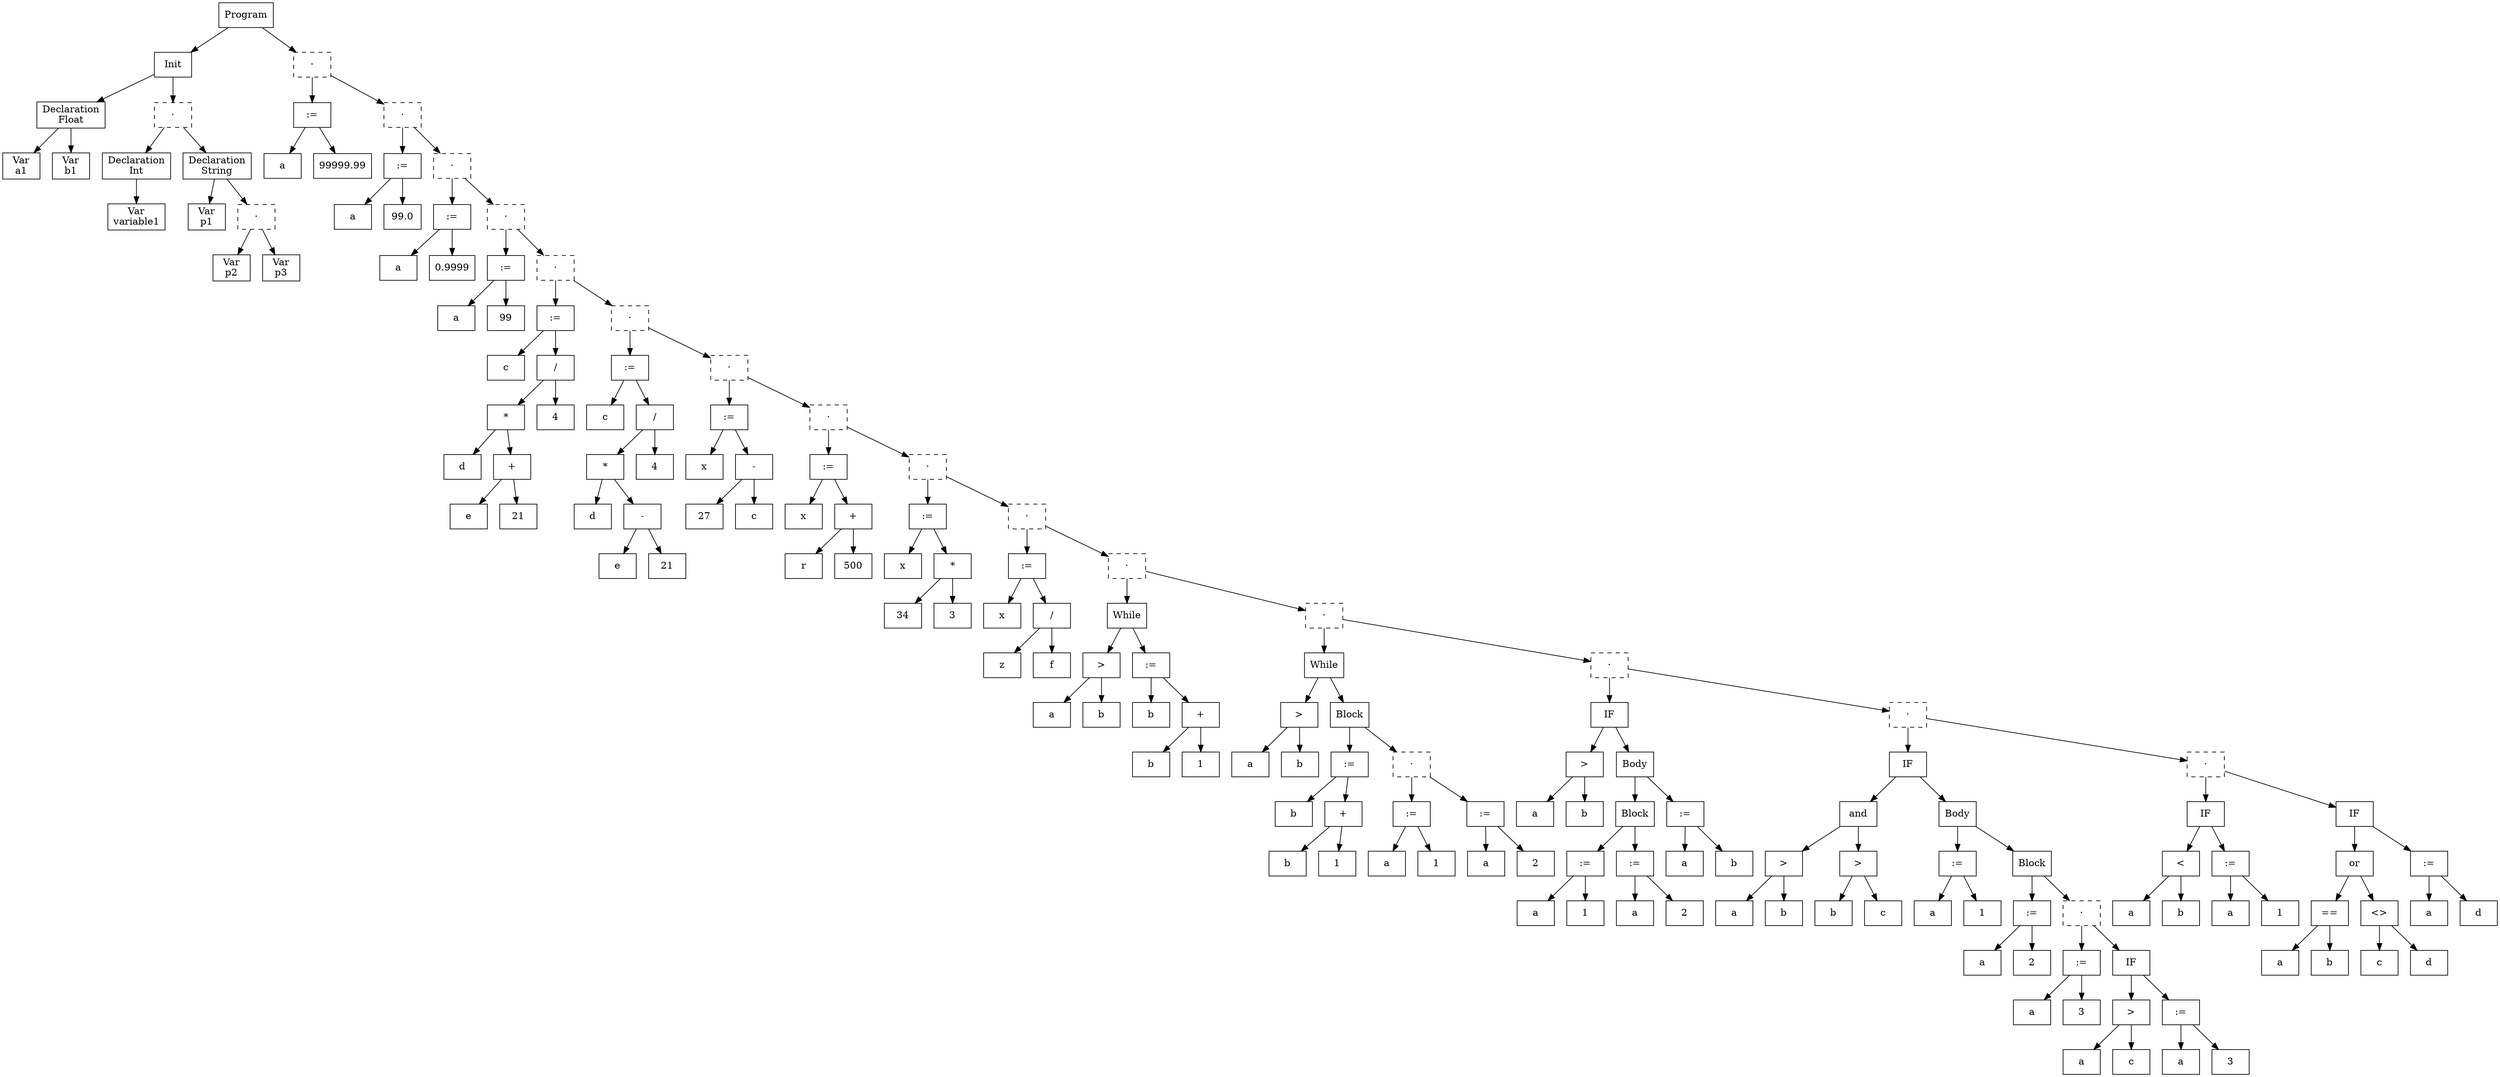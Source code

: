 digraph AST {
  node [shape=box];
  n1 [label="Program"];
  n1 -> n2;
  n2 [label="Init"];
  n2 -> n3;
  n3 [label="Declaration\nFloat"];
  n3 -> n4;
  n4 [label="Var\na1"];
  n3 -> n5;
  n5 [label="Var\nb1"];
  n6 [label="·", style="dashed"];
  n6 -> n7;
  n7 [label="Declaration\nInt"];
  n7 -> n8;
  n8 [label="Var\nvariable1"];
  n6 -> n9;
  n9 [label="Declaration\nString"];
  n9 -> n10;
  n10 [label="Var\np1"];
  n11 [label="·", style="dashed"];
  n11 -> n12;
  n12 [label="Var\np2"];
  n11 -> n13;
  n13 [label="Var\np3"];
  n9 -> n11;
  n2 -> n6;
  n14 [label="·", style="dashed"];
  n14 -> n15;
  n15 [label=":="];
  n16 [label="a"];
  n15 -> n16;
  n15 -> n17;
  n17 [label="99999.99"];
  n18 [label="·", style="dashed"];
  n18 -> n19;
  n19 [label=":="];
  n20 [label="a"];
  n19 -> n20;
  n19 -> n21;
  n21 [label="99.0"];
  n22 [label="·", style="dashed"];
  n22 -> n23;
  n23 [label=":="];
  n24 [label="a"];
  n23 -> n24;
  n23 -> n25;
  n25 [label="0.9999"];
  n26 [label="·", style="dashed"];
  n26 -> n27;
  n27 [label=":="];
  n28 [label="a"];
  n27 -> n28;
  n27 -> n29;
  n29 [label="99"];
  n30 [label="·", style="dashed"];
  n30 -> n31;
  n31 [label=":="];
  n32 [label="c"];
  n31 -> n32;
  n31 -> n33;
  n33 [label="/"];
  n33 -> n34;
  n34 [label="*"];
  n34 -> n35;
  n35 [label="d"];
  n34 -> n36;
  n36 [label="+"];
  n36 -> n37;
  n37 [label="e"];
  n36 -> n38;
  n38 [label="21"];
  n33 -> n39;
  n39 [label="4"];
  n40 [label="·", style="dashed"];
  n40 -> n41;
  n41 [label=":="];
  n42 [label="c"];
  n41 -> n42;
  n41 -> n43;
  n43 [label="/"];
  n43 -> n44;
  n44 [label="*"];
  n44 -> n45;
  n45 [label="d"];
  n44 -> n46;
  n46 [label="-"];
  n46 -> n47;
  n47 [label="e"];
  n46 -> n48;
  n48 [label="21"];
  n43 -> n49;
  n49 [label="4"];
  n50 [label="·", style="dashed"];
  n50 -> n51;
  n51 [label=":="];
  n52 [label="x"];
  n51 -> n52;
  n51 -> n53;
  n53 [label="-"];
  n53 -> n54;
  n54 [label="27"];
  n53 -> n55;
  n55 [label="c"];
  n56 [label="·", style="dashed"];
  n56 -> n57;
  n57 [label=":="];
  n58 [label="x"];
  n57 -> n58;
  n57 -> n59;
  n59 [label="+"];
  n59 -> n60;
  n60 [label="r"];
  n59 -> n61;
  n61 [label="500"];
  n62 [label="·", style="dashed"];
  n62 -> n63;
  n63 [label=":="];
  n64 [label="x"];
  n63 -> n64;
  n63 -> n65;
  n65 [label="*"];
  n65 -> n66;
  n66 [label="34"];
  n65 -> n67;
  n67 [label="3"];
  n68 [label="·", style="dashed"];
  n68 -> n69;
  n69 [label=":="];
  n70 [label="x"];
  n69 -> n70;
  n69 -> n71;
  n71 [label="/"];
  n71 -> n72;
  n72 [label="z"];
  n71 -> n73;
  n73 [label="f"];
  n74 [label="·", style="dashed"];
  n74 -> n75;
  n75 [label="While"];
  n75 -> n76;
  n76 [label=">"];
  n76 -> n77;
  n77 [label="a"];
  n76 -> n78;
  n78 [label="b"];
  n75 -> n79;
  n79 [label=":="];
  n80 [label="b"];
  n79 -> n80;
  n79 -> n81;
  n81 [label="+"];
  n81 -> n82;
  n82 [label="b"];
  n81 -> n83;
  n83 [label="1"];
  n84 [label="·", style="dashed"];
  n84 -> n85;
  n85 [label="While"];
  n85 -> n86;
  n86 [label=">"];
  n86 -> n87;
  n87 [label="a"];
  n86 -> n88;
  n88 [label="b"];
  n85 -> n89;
  n89 [label="Block"];
  n89 -> n90;
  n90 [label=":="];
  n91 [label="b"];
  n90 -> n91;
  n90 -> n92;
  n92 [label="+"];
  n92 -> n93;
  n93 [label="b"];
  n92 -> n94;
  n94 [label="1"];
  n95 [label="·", style="dashed"];
  n95 -> n96;
  n96 [label=":="];
  n97 [label="a"];
  n96 -> n97;
  n96 -> n98;
  n98 [label="1"];
  n95 -> n99;
  n99 [label=":="];
  n100 [label="a"];
  n99 -> n100;
  n99 -> n101;
  n101 [label="2"];
  n89 -> n95;
  n102 [label="·", style="dashed"];
  n102 -> n103;
  n103 [label="IF"];
  n103 -> n104;
  n104 [label=">"];
  n104 -> n105;
  n105 [label="a"];
  n104 -> n106;
  n106 [label="b"];
  n103 -> n107;
  n107 [label="Body"];
  n107 -> n108;
  n108 [label="Block"];
  n108 -> n109;
  n109 [label=":="];
  n110 [label="a"];
  n109 -> n110;
  n109 -> n111;
  n111 [label="1"];
  n108 -> n112;
  n112 [label=":="];
  n113 [label="a"];
  n112 -> n113;
  n112 -> n114;
  n114 [label="2"];
  n107 -> n115;
  n115 [label=":="];
  n116 [label="a"];
  n115 -> n116;
  n115 -> n117;
  n117 [label="b"];
  n118 [label="·", style="dashed"];
  n118 -> n119;
  n119 [label="IF"];
  n119 -> n120;
  n120 [label="and"];
  n120 -> n121;
  n121 [label=">"];
  n121 -> n122;
  n122 [label="a"];
  n121 -> n123;
  n123 [label="b"];
  n120 -> n124;
  n124 [label=">"];
  n124 -> n125;
  n125 [label="b"];
  n124 -> n126;
  n126 [label="c"];
  n119 -> n127;
  n127 [label="Body"];
  n127 -> n128;
  n128 [label=":="];
  n129 [label="a"];
  n128 -> n129;
  n128 -> n130;
  n130 [label="1"];
  n127 -> n131;
  n131 [label="Block"];
  n131 -> n132;
  n132 [label=":="];
  n133 [label="a"];
  n132 -> n133;
  n132 -> n134;
  n134 [label="2"];
  n135 [label="·", style="dashed"];
  n135 -> n136;
  n136 [label=":="];
  n137 [label="a"];
  n136 -> n137;
  n136 -> n138;
  n138 [label="3"];
  n135 -> n139;
  n139 [label="IF"];
  n139 -> n140;
  n140 [label=">"];
  n140 -> n141;
  n141 [label="a"];
  n140 -> n142;
  n142 [label="c"];
  n139 -> n143;
  n143 [label=":="];
  n144 [label="a"];
  n143 -> n144;
  n143 -> n145;
  n145 [label="3"];
  n131 -> n135;
  n146 [label="·", style="dashed"];
  n146 -> n147;
  n147 [label="IF"];
  n147 -> n148;
  n148 [label="<"];
  n148 -> n149;
  n149 [label="a"];
  n148 -> n150;
  n150 [label="b"];
  n147 -> n151;
  n151 [label=":="];
  n152 [label="a"];
  n151 -> n152;
  n151 -> n153;
  n153 [label="1"];
  n146 -> n154;
  n154 [label="IF"];
  n154 -> n155;
  n155 [label="or"];
  n155 -> n156;
  n156 [label="=="];
  n156 -> n157;
  n157 [label="a"];
  n156 -> n158;
  n158 [label="b"];
  n155 -> n159;
  n159 [label="<>"];
  n159 -> n160;
  n160 [label="c"];
  n159 -> n161;
  n161 [label="d"];
  n154 -> n162;
  n162 [label=":="];
  n163 [label="a"];
  n162 -> n163;
  n162 -> n164;
  n164 [label="d"];
  n118 -> n146;
  n102 -> n118;
  n84 -> n102;
  n74 -> n84;
  n68 -> n74;
  n62 -> n68;
  n56 -> n62;
  n50 -> n56;
  n40 -> n50;
  n30 -> n40;
  n26 -> n30;
  n22 -> n26;
  n18 -> n22;
  n14 -> n18;
  n1 -> n14;
}